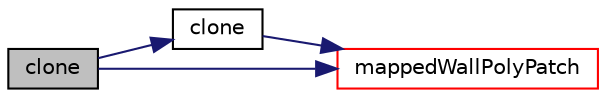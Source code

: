 digraph "clone"
{
  bgcolor="transparent";
  edge [fontname="Helvetica",fontsize="10",labelfontname="Helvetica",labelfontsize="10"];
  node [fontname="Helvetica",fontsize="10",shape=record];
  rankdir="LR";
  Node80 [label="clone",height=0.2,width=0.4,color="black", fillcolor="grey75", style="filled", fontcolor="black"];
  Node80 -> Node81 [color="midnightblue",fontsize="10",style="solid",fontname="Helvetica"];
  Node81 [label="clone",height=0.2,width=0.4,color="black",URL="$a26245.html#adbf8c0a436d777bd346c3ab2a4b087df",tooltip="Construct and return a clone, resetting the boundary mesh. "];
  Node81 -> Node82 [color="midnightblue",fontsize="10",style="solid",fontname="Helvetica"];
  Node82 [label="mappedWallPolyPatch",height=0.2,width=0.4,color="red",URL="$a26245.html#a20e10077df2d0f7e051a8092daa5cf32",tooltip="Construct from components. "];
  Node80 -> Node82 [color="midnightblue",fontsize="10",style="solid",fontname="Helvetica"];
}
